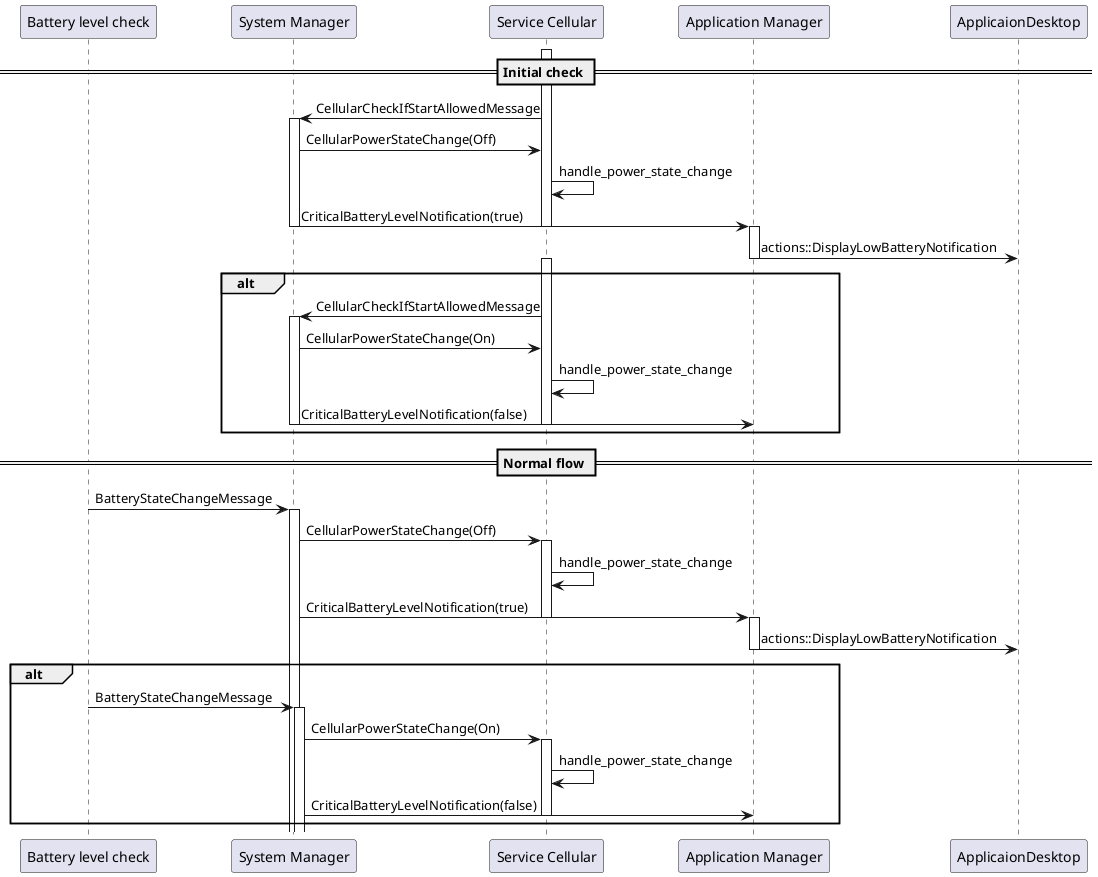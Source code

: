 @startuml

participant "Battery level check" as batt
participant "System Manager" as sysmgr
participant "Service Cellular" as cell
participant "Application Manager" as appmgr
participant "ApplicaionDesktop" as appdsktp

== Initial check ==

    activate cell
    cell -> sysmgr : CellularCheckIfStartAllowedMessage
    activate sysmgr
    sysmgr -> cell : CellularPowerStateChange(Off)
    cell -> cell : handle_power_state_change
    sysmgr -> appmgr : CriticalBatteryLevelNotification(true)
    deactivate cell
    deactivate sysmgr
    activate appmgr
    appmgr -> appdsktp : actions::DisplayLowBatteryNotification
    deactivate appmgr
alt
    activate cell
    cell -> sysmgr : CellularCheckIfStartAllowedMessage
    activate sysmgr
    sysmgr -> cell : CellularPowerStateChange(On)
    cell -> cell : handle_power_state_change
    sysmgr -> appmgr : CriticalBatteryLevelNotification(false)
    deactivate cell
    deactivate sysmgr
end

== Normal flow ==
    batt -> sysmgr : BatteryStateChangeMessage
    activate sysmgr
    sysmgr -> cell : CellularPowerStateChange(Off)
    activate cell
    cell -> cell : handle_power_state_change
    sysmgr -> appmgr : CriticalBatteryLevelNotification(true)
    deactivate cell
    activate appmgr
    appmgr -> appdsktp : actions::DisplayLowBatteryNotification
    deactivate appmgr
alt
    batt -> sysmgr : BatteryStateChangeMessage
    activate sysmgr
    sysmgr -> cell : CellularPowerStateChange(On)
    activate cell
    cell -> cell : handle_power_state_change
    sysmgr -> appmgr : CriticalBatteryLevelNotification(false)
    deactivate cell
end

@enduml
